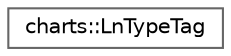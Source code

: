 digraph "Graphical Class Hierarchy"
{
 // LATEX_PDF_SIZE
  bgcolor="transparent";
  edge [fontname=Helvetica,fontsize=10,labelfontname=Helvetica,labelfontsize=10];
  node [fontname=Helvetica,fontsize=10,shape=box,height=0.2,width=0.4];
  rankdir="LR";
  Node0 [id="Node000000",label="charts::LnTypeTag",height=0.2,width=0.4,color="grey40", fillcolor="white", style="filled",URL="$structcharts_1_1LnTypeTag.html",tooltip=" "];
}
